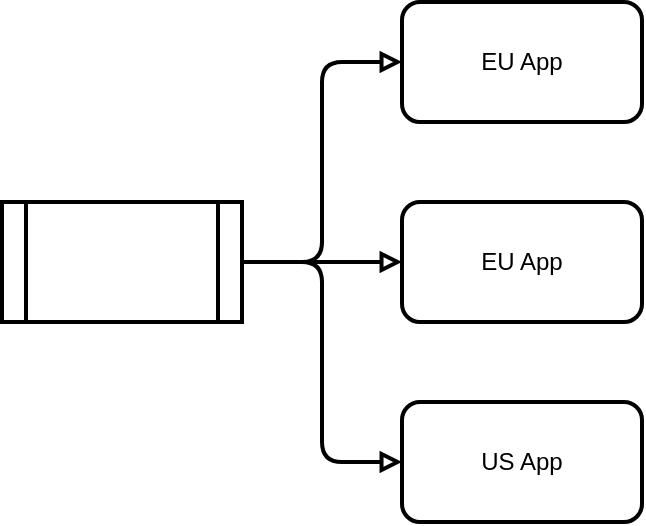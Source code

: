 <mxfile>
    <diagram id="qCV0QOJdH2Z1uqbzsWVR" name="Page-1">
        <mxGraphModel dx="858" dy="834" grid="1" gridSize="10" guides="1" tooltips="1" connect="1" arrows="1" fold="1" page="0" pageScale="1" pageWidth="827" pageHeight="1169" math="0" shadow="0">
            <root>
                <mxCell id="0"/>
                <mxCell id="1" parent="0"/>
                <mxCell id="4" style="edgeStyle=orthogonalEdgeStyle;html=1;strokeWidth=2;endArrow=block;endFill=0;" edge="1" parent="1" source="2" target="3">
                    <mxGeometry relative="1" as="geometry"/>
                </mxCell>
                <mxCell id="7" style="edgeStyle=orthogonalEdgeStyle;html=1;strokeWidth=2;endArrow=block;endFill=0;" edge="1" parent="1" source="2" target="5">
                    <mxGeometry relative="1" as="geometry">
                        <Array as="points">
                            <mxPoint x="120" y="270"/>
                            <mxPoint x="120" y="170"/>
                        </Array>
                    </mxGeometry>
                </mxCell>
                <mxCell id="8" style="edgeStyle=orthogonalEdgeStyle;html=1;strokeWidth=2;endArrow=block;endFill=0;" edge="1" parent="1" source="2" target="6">
                    <mxGeometry relative="1" as="geometry">
                        <Array as="points">
                            <mxPoint x="120" y="270"/>
                            <mxPoint x="120" y="370"/>
                        </Array>
                    </mxGeometry>
                </mxCell>
                <mxCell id="2" value="" style="shape=process;whiteSpace=wrap;html=1;backgroundOutline=1;strokeWidth=2;fillColor=none;" vertex="1" parent="1">
                    <mxGeometry x="-40" y="240" width="120" height="60" as="geometry"/>
                </mxCell>
                <mxCell id="3" value="EU App" style="rounded=1;whiteSpace=wrap;html=1;fillColor=none;strokeWidth=2;" vertex="1" parent="1">
                    <mxGeometry x="160" y="240" width="120" height="60" as="geometry"/>
                </mxCell>
                <mxCell id="5" value="EU App" style="rounded=1;whiteSpace=wrap;html=1;fillColor=none;strokeWidth=2;" vertex="1" parent="1">
                    <mxGeometry x="160" y="140" width="120" height="60" as="geometry"/>
                </mxCell>
                <mxCell id="6" value="US App" style="rounded=1;whiteSpace=wrap;html=1;fillColor=none;strokeWidth=2;" vertex="1" parent="1">
                    <mxGeometry x="160" y="340" width="120" height="60" as="geometry"/>
                </mxCell>
            </root>
        </mxGraphModel>
    </diagram>
</mxfile>